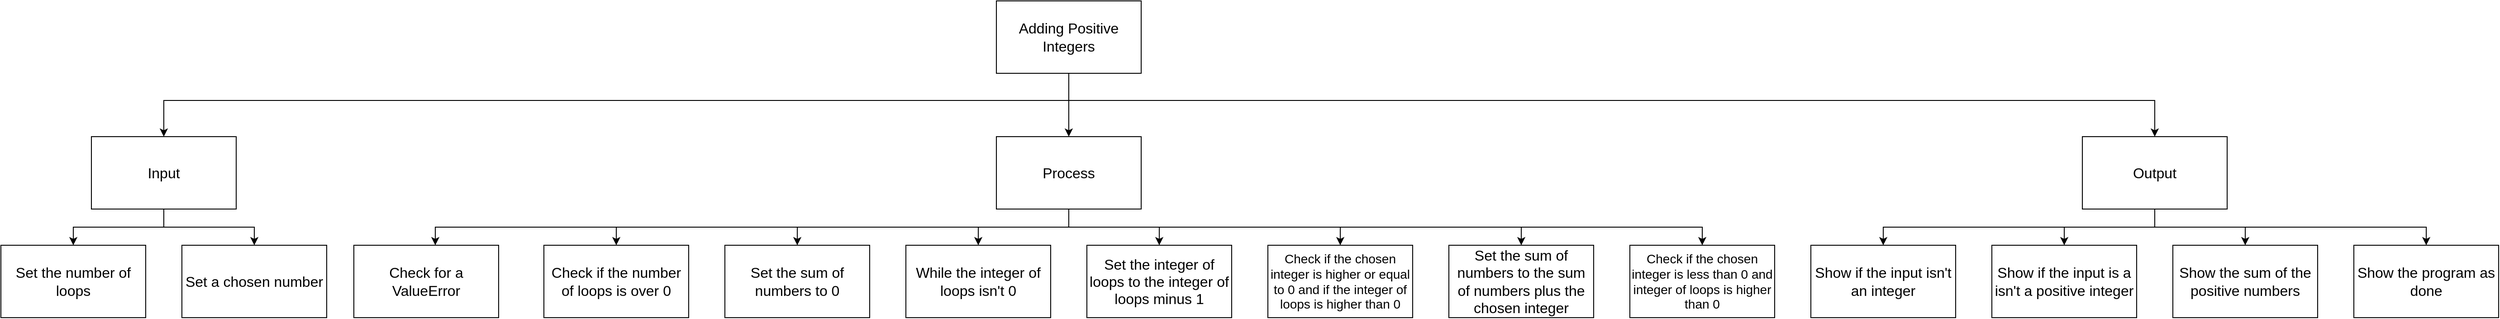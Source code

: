 <mxfile>
    <diagram id="A_tYOe9iZ1WcpGx81PBD" name="Page-1">
        <mxGraphModel dx="946" dy="612" grid="1" gridSize="10" guides="1" tooltips="1" connect="1" arrows="1" fold="1" page="1" pageScale="1" pageWidth="827" pageHeight="1169" math="0" shadow="0">
            <root>
                <mxCell id="0"/>
                <mxCell id="1" parent="0"/>
                <mxCell id="8" style="edgeStyle=orthogonalEdgeStyle;html=1;entryX=0.5;entryY=0;entryDx=0;entryDy=0;fontSize=14;rounded=0;" parent="1" source="2" target="5" edge="1">
                    <mxGeometry relative="1" as="geometry">
                        <Array as="points">
                            <mxPoint x="480" y="120"/>
                            <mxPoint x="190" y="120"/>
                        </Array>
                    </mxGeometry>
                </mxCell>
                <mxCell id="9" style="edgeStyle=orthogonalEdgeStyle;rounded=0;html=1;fontSize=14;entryX=0.5;entryY=0;entryDx=0;entryDy=0;" parent="1" source="2" target="6" edge="1">
                    <mxGeometry relative="1" as="geometry">
                        <Array as="points">
                            <mxPoint x="480" y="120"/>
                            <mxPoint x="880" y="120"/>
                        </Array>
                    </mxGeometry>
                </mxCell>
                <mxCell id="54" style="edgeStyle=orthogonalEdgeStyle;rounded=0;html=1;fontSize=16;" edge="1" parent="1" source="2" target="4">
                    <mxGeometry relative="1" as="geometry"/>
                </mxCell>
                <mxCell id="2" value="Adding Positive Integers" style="rounded=0;whiteSpace=wrap;html=1;fontSize=16;" parent="1" vertex="1">
                    <mxGeometry x="1100" y="10" width="160" height="80" as="geometry"/>
                </mxCell>
                <mxCell id="15" style="edgeStyle=orthogonalEdgeStyle;rounded=0;html=1;entryX=0.5;entryY=0;entryDx=0;entryDy=0;fontSize=14;" parent="1" source="4" edge="1">
                    <mxGeometry relative="1" as="geometry">
                        <mxPoint x="480" y="280" as="targetPoint"/>
                        <Array as="points">
                            <mxPoint x="1180" y="260"/>
                            <mxPoint x="480" y="260"/>
                        </Array>
                    </mxGeometry>
                </mxCell>
                <mxCell id="35" style="edgeStyle=orthogonalEdgeStyle;html=1;entryX=0.5;entryY=0;entryDx=0;entryDy=0;rounded=0;" parent="1" source="4" target="34" edge="1">
                    <mxGeometry relative="1" as="geometry">
                        <Array as="points">
                            <mxPoint x="1180" y="260"/>
                            <mxPoint x="1080" y="260"/>
                        </Array>
                    </mxGeometry>
                </mxCell>
                <mxCell id="41" style="edgeStyle=orthogonalEdgeStyle;html=1;entryX=0.5;entryY=0;entryDx=0;entryDy=0;rounded=0;" parent="1" source="4" target="38" edge="1">
                    <mxGeometry relative="1" as="geometry">
                        <Array as="points">
                            <mxPoint x="1180" y="260"/>
                            <mxPoint x="680" y="260"/>
                        </Array>
                    </mxGeometry>
                </mxCell>
                <mxCell id="42" style="edgeStyle=orthogonalEdgeStyle;rounded=0;html=1;" parent="1" source="4" target="26" edge="1">
                    <mxGeometry relative="1" as="geometry">
                        <Array as="points">
                            <mxPoint x="1180" y="260"/>
                            <mxPoint x="880" y="260"/>
                        </Array>
                    </mxGeometry>
                </mxCell>
                <mxCell id="52" style="edgeStyle=orthogonalEdgeStyle;html=1;entryX=0.5;entryY=0;entryDx=0;entryDy=0;fontSize=16;rounded=0;" edge="1" parent="1" source="4" target="47">
                    <mxGeometry relative="1" as="geometry"/>
                </mxCell>
                <mxCell id="53" style="edgeStyle=orthogonalEdgeStyle;rounded=0;html=1;entryX=0.5;entryY=0;entryDx=0;entryDy=0;fontSize=16;" edge="1" parent="1" source="4" target="48">
                    <mxGeometry relative="1" as="geometry">
                        <Array as="points">
                            <mxPoint x="1180" y="260"/>
                            <mxPoint x="1480" y="260"/>
                        </Array>
                    </mxGeometry>
                </mxCell>
                <mxCell id="55" style="edgeStyle=orthogonalEdgeStyle;rounded=0;html=1;fontSize=16;" edge="1" parent="1" source="4" target="50">
                    <mxGeometry relative="1" as="geometry">
                        <Array as="points">
                            <mxPoint x="1180" y="260"/>
                            <mxPoint x="1680" y="260"/>
                        </Array>
                    </mxGeometry>
                </mxCell>
                <mxCell id="56" style="edgeStyle=orthogonalEdgeStyle;rounded=0;html=1;entryX=0.5;entryY=0;entryDx=0;entryDy=0;fontSize=16;" edge="1" parent="1" source="4" target="49">
                    <mxGeometry relative="1" as="geometry">
                        <Array as="points">
                            <mxPoint x="1180" y="260"/>
                            <mxPoint x="1880" y="260"/>
                        </Array>
                    </mxGeometry>
                </mxCell>
                <mxCell id="4" value="Process" style="rounded=0;whiteSpace=wrap;html=1;fontSize=16;" parent="1" vertex="1">
                    <mxGeometry x="1100" y="160" width="160" height="80" as="geometry"/>
                </mxCell>
                <mxCell id="11" style="edgeStyle=orthogonalEdgeStyle;rounded=0;html=1;entryX=0.5;entryY=0;entryDx=0;entryDy=0;fontSize=14;" parent="1" source="5" target="10" edge="1">
                    <mxGeometry relative="1" as="geometry"/>
                </mxCell>
                <mxCell id="31" style="edgeStyle=none;html=1;entryX=0.5;entryY=0;entryDx=0;entryDy=0;rounded=0;" parent="1" source="5" target="30" edge="1">
                    <mxGeometry relative="1" as="geometry">
                        <Array as="points">
                            <mxPoint x="180" y="260"/>
                            <mxPoint x="80" y="260"/>
                        </Array>
                    </mxGeometry>
                </mxCell>
                <mxCell id="5" value="Input" style="rounded=0;whiteSpace=wrap;html=1;fontSize=16;" parent="1" vertex="1">
                    <mxGeometry x="100" y="160" width="160" height="80" as="geometry"/>
                </mxCell>
                <mxCell id="19" style="edgeStyle=orthogonalEdgeStyle;rounded=0;html=1;entryX=0.5;entryY=0;entryDx=0;entryDy=0;fontSize=14;" parent="1" source="6" edge="1">
                    <mxGeometry relative="1" as="geometry">
                        <mxPoint x="2480" y="280.0" as="targetPoint"/>
                        <Array as="points">
                            <mxPoint x="2380" y="260"/>
                            <mxPoint x="2480" y="260"/>
                        </Array>
                    </mxGeometry>
                </mxCell>
                <mxCell id="29" style="edgeStyle=orthogonalEdgeStyle;rounded=0;html=1;entryX=0.5;entryY=0;entryDx=0;entryDy=0;fontSize=13;" parent="1" source="6" target="28" edge="1">
                    <mxGeometry relative="1" as="geometry">
                        <Array as="points">
                            <mxPoint x="2380" y="260"/>
                            <mxPoint x="2280" y="260"/>
                        </Array>
                    </mxGeometry>
                </mxCell>
                <mxCell id="33" style="edgeStyle=orthogonalEdgeStyle;rounded=0;html=1;entryX=0.5;entryY=0;entryDx=0;entryDy=0;" parent="1" source="6" target="21" edge="1">
                    <mxGeometry relative="1" as="geometry">
                        <Array as="points">
                            <mxPoint x="2380" y="260"/>
                            <mxPoint x="2680" y="260"/>
                        </Array>
                    </mxGeometry>
                </mxCell>
                <mxCell id="37" style="edgeStyle=orthogonalEdgeStyle;rounded=0;html=1;entryX=0.5;entryY=0;entryDx=0;entryDy=0;" parent="1" source="6" target="36" edge="1">
                    <mxGeometry relative="1" as="geometry">
                        <Array as="points">
                            <mxPoint x="2380" y="260"/>
                            <mxPoint x="2080" y="260"/>
                        </Array>
                    </mxGeometry>
                </mxCell>
                <mxCell id="6" value="Output" style="rounded=0;whiteSpace=wrap;html=1;fontSize=16;" parent="1" vertex="1">
                    <mxGeometry x="2300" y="160" width="160" height="80" as="geometry"/>
                </mxCell>
                <mxCell id="10" value="Set a chosen number" style="rounded=0;whiteSpace=wrap;html=1;fontSize=16;" parent="1" vertex="1">
                    <mxGeometry x="200" y="280" width="160" height="80" as="geometry"/>
                </mxCell>
                <mxCell id="21" value="Show the program as done" style="rounded=0;whiteSpace=wrap;html=1;fontSize=16;" parent="1" vertex="1">
                    <mxGeometry x="2600" y="280" width="160" height="80" as="geometry"/>
                </mxCell>
                <mxCell id="26" value="Set the&amp;nbsp;sum of numbers to 0" style="rounded=0;whiteSpace=wrap;html=1;fontSize=16;" parent="1" vertex="1">
                    <mxGeometry x="800" y="280" width="160" height="80" as="geometry"/>
                </mxCell>
                <mxCell id="28" value="Show if the input is a isn't a positive integer" style="rounded=0;whiteSpace=wrap;html=1;fontSize=16;" parent="1" vertex="1">
                    <mxGeometry x="2200" y="280" width="160" height="80" as="geometry"/>
                </mxCell>
                <mxCell id="30" value="Set the number of loops" style="rounded=0;whiteSpace=wrap;html=1;fontSize=16;" parent="1" vertex="1">
                    <mxGeometry y="280" width="160" height="80" as="geometry"/>
                </mxCell>
                <mxCell id="34" value="While the integer of loops isn't 0" style="rounded=0;whiteSpace=wrap;html=1;fontSize=16;" parent="1" vertex="1">
                    <mxGeometry x="1000" y="280" width="160" height="80" as="geometry"/>
                </mxCell>
                <mxCell id="36" value="Show if the input isn't an integer" style="rounded=0;whiteSpace=wrap;html=1;fontSize=16;" parent="1" vertex="1">
                    <mxGeometry x="2000" y="280" width="160" height="80" as="geometry"/>
                </mxCell>
                <mxCell id="38" value="&lt;span&gt;Check if the number of loops is over 0&lt;/span&gt;" style="rounded=0;whiteSpace=wrap;html=1;fontSize=16;" parent="1" vertex="1">
                    <mxGeometry x="600" y="280" width="160" height="80" as="geometry"/>
                </mxCell>
                <mxCell id="39" value="Check for a ValueError" style="rounded=0;whiteSpace=wrap;html=1;fontSize=16;" parent="1" vertex="1">
                    <mxGeometry x="390" y="280" width="160" height="80" as="geometry"/>
                </mxCell>
                <mxCell id="43" value="Show the sum of the positive numbers" style="rounded=0;whiteSpace=wrap;html=1;fontSize=16;" parent="1" vertex="1">
                    <mxGeometry x="2400" y="280" width="160" height="80" as="geometry"/>
                </mxCell>
                <mxCell id="47" value="Set the integer of loops to the integer of loops&amp;nbsp;minus 1" style="rounded=0;whiteSpace=wrap;html=1;fontSize=16;" vertex="1" parent="1">
                    <mxGeometry x="1200" y="280" width="160" height="80" as="geometry"/>
                </mxCell>
                <mxCell id="48" value="Check if the chosen integer is higher or equal to 0 and if the integer of loops is higher than 0" style="rounded=0;whiteSpace=wrap;html=1;fontSize=14;" vertex="1" parent="1">
                    <mxGeometry x="1400" y="280" width="160" height="80" as="geometry"/>
                </mxCell>
                <mxCell id="49" value="Check if the chosen integer is less than 0 and integer of loops is higher than 0" style="rounded=0;whiteSpace=wrap;html=1;fontSize=14;" vertex="1" parent="1">
                    <mxGeometry x="1800" y="280" width="160" height="80" as="geometry"/>
                </mxCell>
                <mxCell id="50" value="Set the sum of numbers to the sum of numbers plus the chosen integer" style="rounded=0;whiteSpace=wrap;html=1;fontSize=16;" vertex="1" parent="1">
                    <mxGeometry x="1600" y="280" width="160" height="80" as="geometry"/>
                </mxCell>
            </root>
        </mxGraphModel>
    </diagram>
</mxfile>